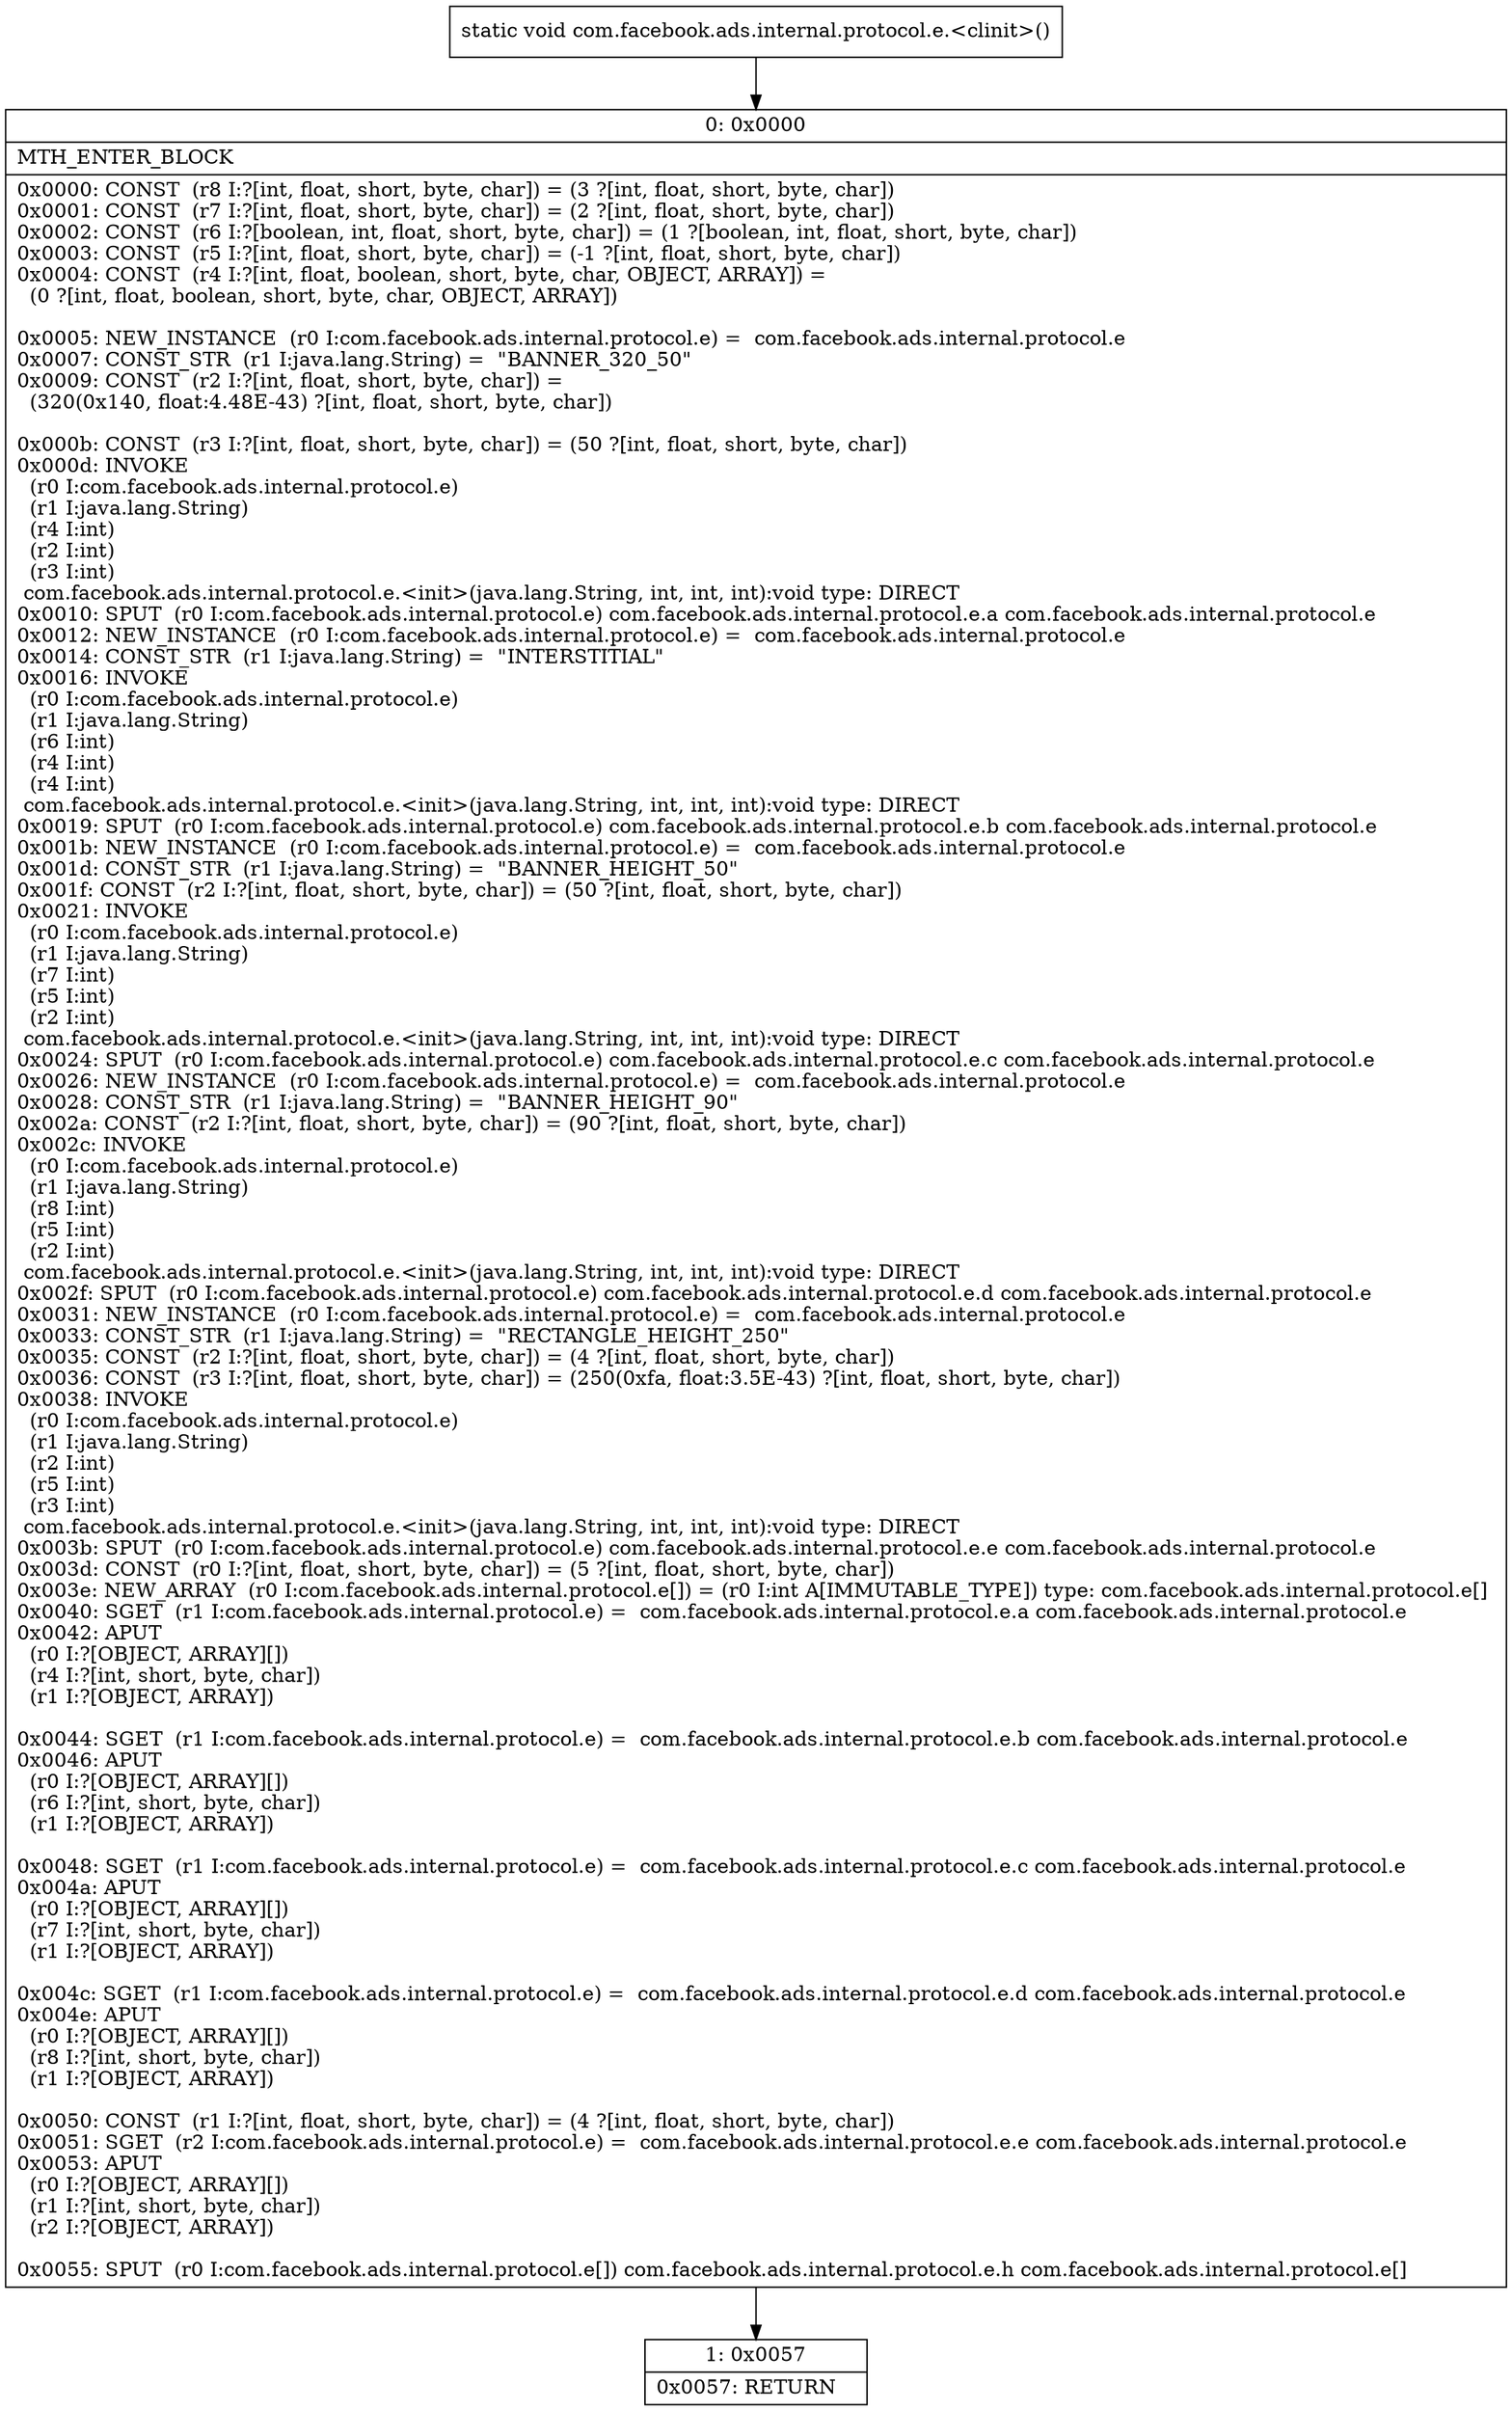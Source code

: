 digraph "CFG forcom.facebook.ads.internal.protocol.e.\<clinit\>()V" {
Node_0 [shape=record,label="{0\:\ 0x0000|MTH_ENTER_BLOCK\l|0x0000: CONST  (r8 I:?[int, float, short, byte, char]) = (3 ?[int, float, short, byte, char]) \l0x0001: CONST  (r7 I:?[int, float, short, byte, char]) = (2 ?[int, float, short, byte, char]) \l0x0002: CONST  (r6 I:?[boolean, int, float, short, byte, char]) = (1 ?[boolean, int, float, short, byte, char]) \l0x0003: CONST  (r5 I:?[int, float, short, byte, char]) = (\-1 ?[int, float, short, byte, char]) \l0x0004: CONST  (r4 I:?[int, float, boolean, short, byte, char, OBJECT, ARRAY]) = \l  (0 ?[int, float, boolean, short, byte, char, OBJECT, ARRAY])\l \l0x0005: NEW_INSTANCE  (r0 I:com.facebook.ads.internal.protocol.e) =  com.facebook.ads.internal.protocol.e \l0x0007: CONST_STR  (r1 I:java.lang.String) =  \"BANNER_320_50\" \l0x0009: CONST  (r2 I:?[int, float, short, byte, char]) = \l  (320(0x140, float:4.48E\-43) ?[int, float, short, byte, char])\l \l0x000b: CONST  (r3 I:?[int, float, short, byte, char]) = (50 ?[int, float, short, byte, char]) \l0x000d: INVOKE  \l  (r0 I:com.facebook.ads.internal.protocol.e)\l  (r1 I:java.lang.String)\l  (r4 I:int)\l  (r2 I:int)\l  (r3 I:int)\l com.facebook.ads.internal.protocol.e.\<init\>(java.lang.String, int, int, int):void type: DIRECT \l0x0010: SPUT  (r0 I:com.facebook.ads.internal.protocol.e) com.facebook.ads.internal.protocol.e.a com.facebook.ads.internal.protocol.e \l0x0012: NEW_INSTANCE  (r0 I:com.facebook.ads.internal.protocol.e) =  com.facebook.ads.internal.protocol.e \l0x0014: CONST_STR  (r1 I:java.lang.String) =  \"INTERSTITIAL\" \l0x0016: INVOKE  \l  (r0 I:com.facebook.ads.internal.protocol.e)\l  (r1 I:java.lang.String)\l  (r6 I:int)\l  (r4 I:int)\l  (r4 I:int)\l com.facebook.ads.internal.protocol.e.\<init\>(java.lang.String, int, int, int):void type: DIRECT \l0x0019: SPUT  (r0 I:com.facebook.ads.internal.protocol.e) com.facebook.ads.internal.protocol.e.b com.facebook.ads.internal.protocol.e \l0x001b: NEW_INSTANCE  (r0 I:com.facebook.ads.internal.protocol.e) =  com.facebook.ads.internal.protocol.e \l0x001d: CONST_STR  (r1 I:java.lang.String) =  \"BANNER_HEIGHT_50\" \l0x001f: CONST  (r2 I:?[int, float, short, byte, char]) = (50 ?[int, float, short, byte, char]) \l0x0021: INVOKE  \l  (r0 I:com.facebook.ads.internal.protocol.e)\l  (r1 I:java.lang.String)\l  (r7 I:int)\l  (r5 I:int)\l  (r2 I:int)\l com.facebook.ads.internal.protocol.e.\<init\>(java.lang.String, int, int, int):void type: DIRECT \l0x0024: SPUT  (r0 I:com.facebook.ads.internal.protocol.e) com.facebook.ads.internal.protocol.e.c com.facebook.ads.internal.protocol.e \l0x0026: NEW_INSTANCE  (r0 I:com.facebook.ads.internal.protocol.e) =  com.facebook.ads.internal.protocol.e \l0x0028: CONST_STR  (r1 I:java.lang.String) =  \"BANNER_HEIGHT_90\" \l0x002a: CONST  (r2 I:?[int, float, short, byte, char]) = (90 ?[int, float, short, byte, char]) \l0x002c: INVOKE  \l  (r0 I:com.facebook.ads.internal.protocol.e)\l  (r1 I:java.lang.String)\l  (r8 I:int)\l  (r5 I:int)\l  (r2 I:int)\l com.facebook.ads.internal.protocol.e.\<init\>(java.lang.String, int, int, int):void type: DIRECT \l0x002f: SPUT  (r0 I:com.facebook.ads.internal.protocol.e) com.facebook.ads.internal.protocol.e.d com.facebook.ads.internal.protocol.e \l0x0031: NEW_INSTANCE  (r0 I:com.facebook.ads.internal.protocol.e) =  com.facebook.ads.internal.protocol.e \l0x0033: CONST_STR  (r1 I:java.lang.String) =  \"RECTANGLE_HEIGHT_250\" \l0x0035: CONST  (r2 I:?[int, float, short, byte, char]) = (4 ?[int, float, short, byte, char]) \l0x0036: CONST  (r3 I:?[int, float, short, byte, char]) = (250(0xfa, float:3.5E\-43) ?[int, float, short, byte, char]) \l0x0038: INVOKE  \l  (r0 I:com.facebook.ads.internal.protocol.e)\l  (r1 I:java.lang.String)\l  (r2 I:int)\l  (r5 I:int)\l  (r3 I:int)\l com.facebook.ads.internal.protocol.e.\<init\>(java.lang.String, int, int, int):void type: DIRECT \l0x003b: SPUT  (r0 I:com.facebook.ads.internal.protocol.e) com.facebook.ads.internal.protocol.e.e com.facebook.ads.internal.protocol.e \l0x003d: CONST  (r0 I:?[int, float, short, byte, char]) = (5 ?[int, float, short, byte, char]) \l0x003e: NEW_ARRAY  (r0 I:com.facebook.ads.internal.protocol.e[]) = (r0 I:int A[IMMUTABLE_TYPE]) type: com.facebook.ads.internal.protocol.e[] \l0x0040: SGET  (r1 I:com.facebook.ads.internal.protocol.e) =  com.facebook.ads.internal.protocol.e.a com.facebook.ads.internal.protocol.e \l0x0042: APUT  \l  (r0 I:?[OBJECT, ARRAY][])\l  (r4 I:?[int, short, byte, char])\l  (r1 I:?[OBJECT, ARRAY])\l \l0x0044: SGET  (r1 I:com.facebook.ads.internal.protocol.e) =  com.facebook.ads.internal.protocol.e.b com.facebook.ads.internal.protocol.e \l0x0046: APUT  \l  (r0 I:?[OBJECT, ARRAY][])\l  (r6 I:?[int, short, byte, char])\l  (r1 I:?[OBJECT, ARRAY])\l \l0x0048: SGET  (r1 I:com.facebook.ads.internal.protocol.e) =  com.facebook.ads.internal.protocol.e.c com.facebook.ads.internal.protocol.e \l0x004a: APUT  \l  (r0 I:?[OBJECT, ARRAY][])\l  (r7 I:?[int, short, byte, char])\l  (r1 I:?[OBJECT, ARRAY])\l \l0x004c: SGET  (r1 I:com.facebook.ads.internal.protocol.e) =  com.facebook.ads.internal.protocol.e.d com.facebook.ads.internal.protocol.e \l0x004e: APUT  \l  (r0 I:?[OBJECT, ARRAY][])\l  (r8 I:?[int, short, byte, char])\l  (r1 I:?[OBJECT, ARRAY])\l \l0x0050: CONST  (r1 I:?[int, float, short, byte, char]) = (4 ?[int, float, short, byte, char]) \l0x0051: SGET  (r2 I:com.facebook.ads.internal.protocol.e) =  com.facebook.ads.internal.protocol.e.e com.facebook.ads.internal.protocol.e \l0x0053: APUT  \l  (r0 I:?[OBJECT, ARRAY][])\l  (r1 I:?[int, short, byte, char])\l  (r2 I:?[OBJECT, ARRAY])\l \l0x0055: SPUT  (r0 I:com.facebook.ads.internal.protocol.e[]) com.facebook.ads.internal.protocol.e.h com.facebook.ads.internal.protocol.e[] \l}"];
Node_1 [shape=record,label="{1\:\ 0x0057|0x0057: RETURN   \l}"];
MethodNode[shape=record,label="{static void com.facebook.ads.internal.protocol.e.\<clinit\>() }"];
MethodNode -> Node_0;
Node_0 -> Node_1;
}

